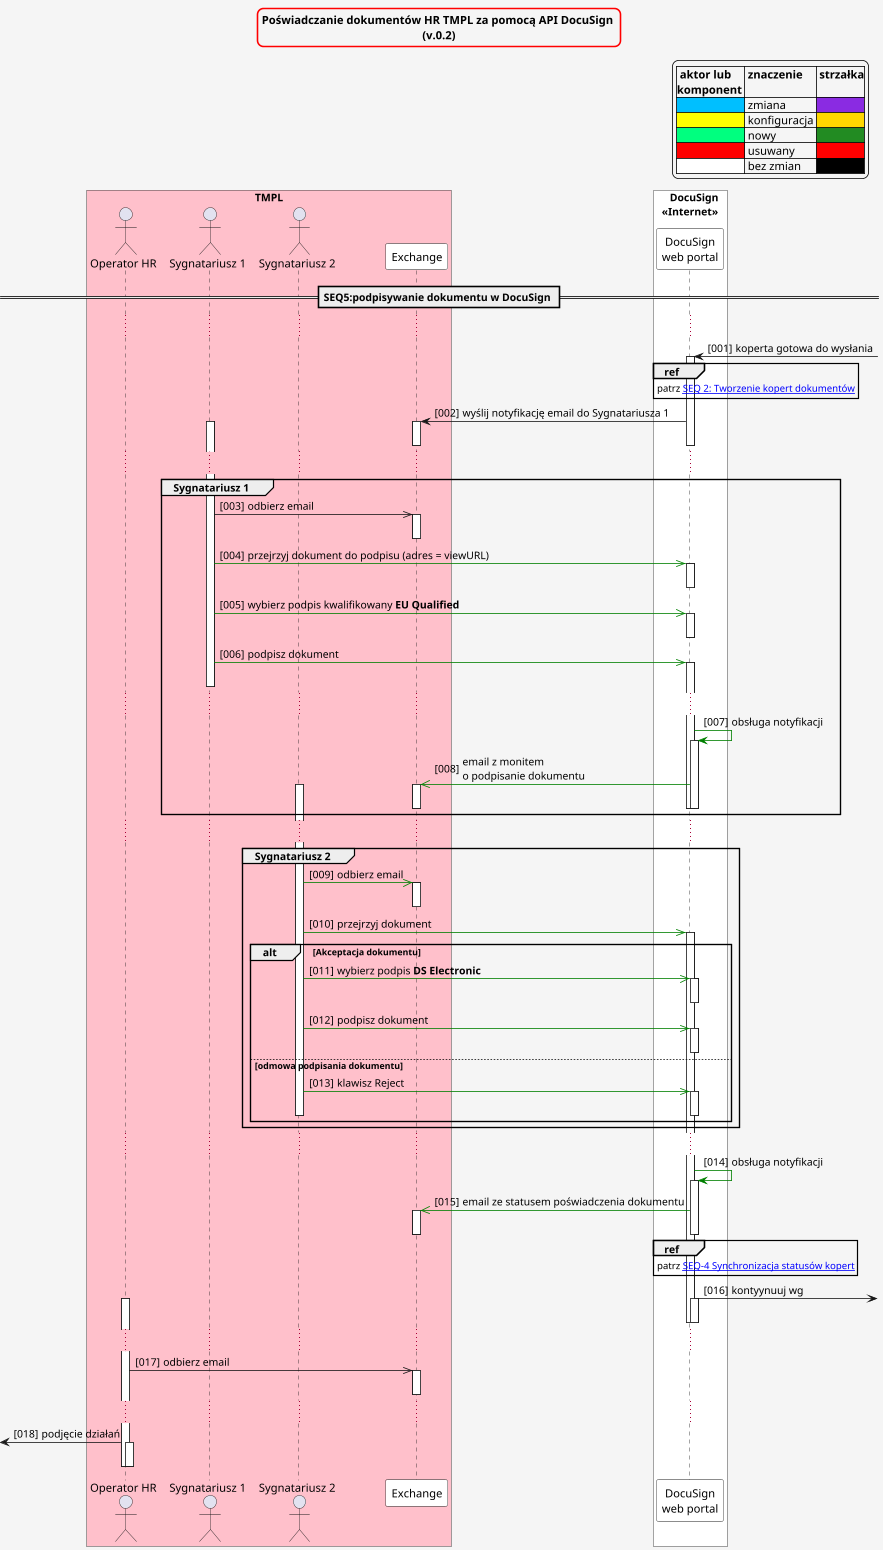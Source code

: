 'początkowa linia kodu puml. CRM.CIM-GUS.getGUSdata to nazwa pliku, pod jaką zostanie wyeksportowany diagram w VCS.
@startuml SAPHR_docs_signing
 
'globalne ustawienia stylów
skinparam titleBorderRoundCorner 15
skinparam titleBorderThickness 2
skinparam titleBorderColor red
skinparam titleBackgroundColor Aqua-pink
skinparam backgroundColor #whitesmoke
 
'tytuł diagramu. zawiera domenę oraz business capability zgodne z EIRA oraz wersję diagramu.
title Poświadczanie dokumentów HR TMPL za pomocą API DocuSign \n(v.0.2)
autonumber "[000]"
autoactivate on
 
'obrazek skalujemy nieco w dół
scale 8/10
 
'legenda kolorów zgodnie ze standardem HLD 2.0.
legend top right
    | <b>aktor lub\n<b>komponent | <b>znaczenie  | <b>strzałka|
    |<#DeepSkyBlue>| zmiana | <#blueviolet>|
    |<#Yellow>| konfiguracja | <#gold> |
    |<#SpringGreen>| nowy | <#forestgreen> |
    |<#Red>| usuwany |  <#Red> |
    |<#White>| bez zmian | <#black> |
endlegend
 
'boxów używamy do wydzielenia komponentów w obszarach, np. funkcjonalnych 
box "TMPL" #pink
'1. dyrektywą order ustawiamy żądaną kolejność uczestników, których kolorujemy zgodnie z legendą

actor "Sygnatariusz 1" as Signatory1 order 5
actor "Sygnatariusz 2" as Signatory2 order 6
actor "Operator HR" as HRop order 4

' participant "SAP HR / HCM \ne-teczka" as SAPHR order 4 #DeepSkyBlue
' participant "Web proxy" as WP order 7 #DeepSkyBlue
participant Exchange order 7 #White

' participant "Filenet" as P8 order 3 #DeepSkyBlue
end box
 
box "   DocuSign\n<< Internet>>" #White
participant "DocuSign\nweb portal" as docuSign order 10 #White
' participant eSignatureAPI order 9 #White
end box



== SEQ5:podpisywanie dokumentu w DocuSign ==

...
docuSign <-]: koperta gotowa do wysłania
ref over docuSign: patrz [[https://confluence/display/DBT/Diagramy+sekwencji+AR-1770#DiagramysekwencjiAR1770-SEQ-2Tworzeniekopertdokument%C3%B3w SEQ 2: Tworzenie kopert dokumentów]]

docuSign -> Exchange: wyślij notyfikację email do Sygnatariusza 1
deactivate
deactivate

activate Signatory1
...

group Sygnatariusz 1

     Signatory1 ->> Exchange: odbierz email
     deactivate
     Signatory1  -[#Green]>> docuSign: przejrzyj dokument do podpisu (adres = viewURL)
     deactivate
     Signatory1  -[#Green]>> docuSign: wybierz podpis kwalifikowany <b>EU Qualified
     deactivate
     Signatory1  -[#Green]>> docuSign: podpisz dokument
     deactivate Signatory1
     ...
     docuSign -[#Green]> docuSign: obsługa notyfikacji
     docuSign -[#Green]>> Exchange: email z monitem \no podpisanie dokumentu
     deactivate
     deactivate 
     deactivate docuSign

     activate Signatory2
end group

...
group Sygnatariusz 2
     
     Signatory2 -[#Green]>> Exchange: odbierz email
     deactivate 
     Signatory2 -[#Green]>> docuSign: przejrzyj dokument
     ' deactivate
     alt Akceptacja dokumentu
          Signatory2  -[#Green]>> docuSign: wybierz podpis <b>DS Electronic
          deactivate
          Signatory2  -[#Green]>> docuSign: podpisz dokument
          deactivate docuSign
     else odmowa podpisania dokumentu
          Signatory2  -[#Green]>> docuSign: klawisz Reject
          deactivate Signatory2
          deactivate docuSign          
     end group

end group
...
docuSign -[#Green]> docuSign: obsługa notyfikacji
docuSign -[#Green]>> Exchange: email ze statusem poświadczenia dokumentu
deactivate
deactivate
ref over docuSign: patrz [[https://confluence/display/DBT/Diagramy+sekwencji+AR-1770#DiagramysekwencjiAR1770-SEQ-4Synchronizacjastatus%C3%B3wkopert SEQ-4 Synchronizacja statusów kopert]]
docuSign ->]: kontyynuuj wg 
deactivate
deactivate docuSign
activate HRop
...
HRop ->> Exchange: odbierz email
deactivate
...
HRop ->[: podjęcie działań

deactivate HRop
deactivate HRop
@enduml
